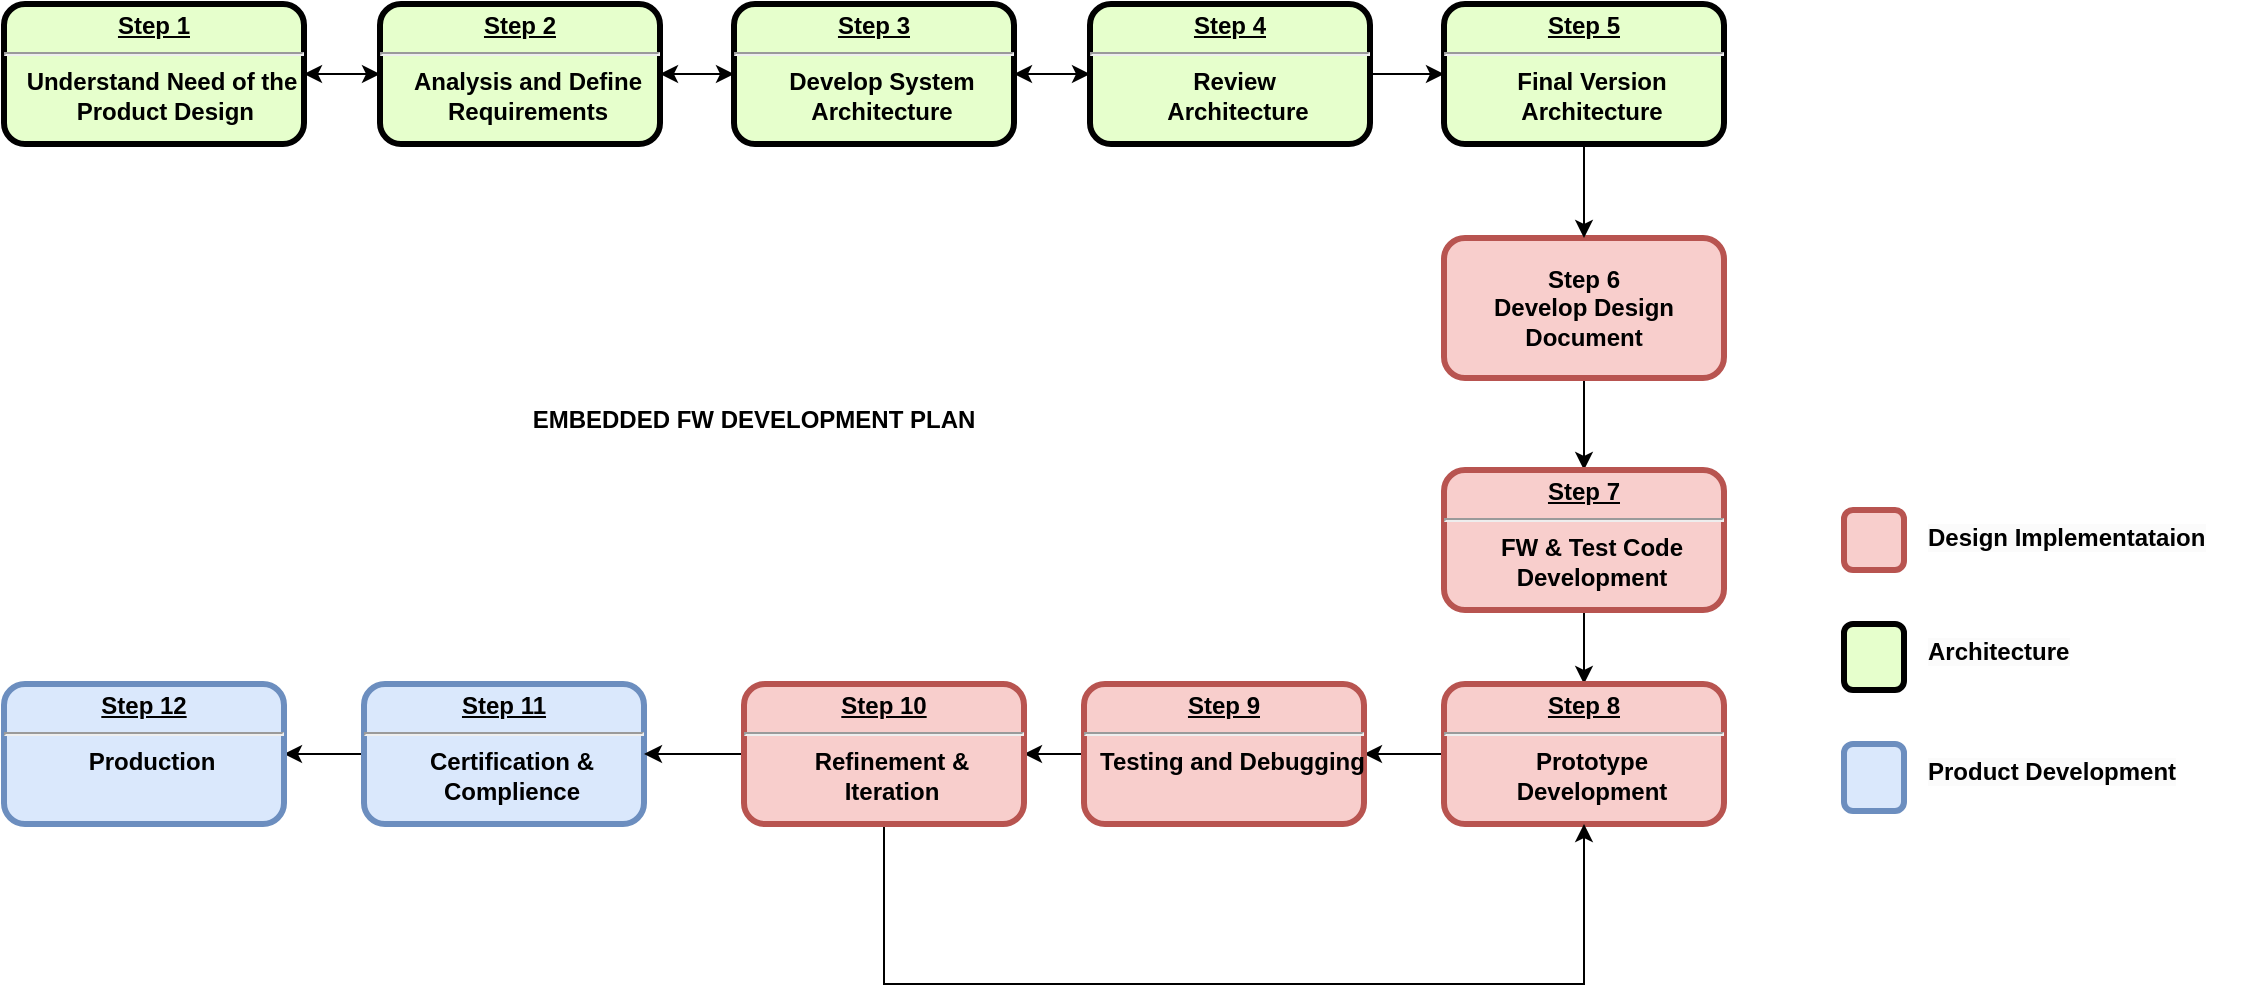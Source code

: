 <mxfile version="24.7.17">
  <diagram name="Page-1" id="c7558073-3199-34d8-9f00-42111426c3f3">
    <mxGraphModel dx="1434" dy="746" grid="1" gridSize="10" guides="1" tooltips="1" connect="1" arrows="1" fold="1" page="1" pageScale="1" pageWidth="1169" pageHeight="827" background="none" math="0" shadow="0">
      <root>
        <mxCell id="0" />
        <mxCell id="1" parent="0" />
        <mxCell id="5" value="EMBEDDED FW DEVELOPMENT PLAN" style="shape=process;whiteSpace=wrap;align=center;verticalAlign=middle;size=0.048;fontStyle=1;strokeWidth=3;strokeColor=none;" parent="1" vertex="1">
          <mxGeometry x="300" y="283" width="270" height="50" as="geometry" />
        </mxCell>
        <mxCell id="yNufRDOnbmHen4istiF0-137" style="edgeStyle=orthogonalEdgeStyle;rounded=0;orthogonalLoop=1;jettySize=auto;html=1;" edge="1" parent="1" source="8" target="yNufRDOnbmHen4istiF0-103">
          <mxGeometry relative="1" as="geometry" />
        </mxCell>
        <mxCell id="yNufRDOnbmHen4istiF0-141" style="edgeStyle=orthogonalEdgeStyle;rounded=0;orthogonalLoop=1;jettySize=auto;html=1;" edge="1" parent="1" source="8" target="yNufRDOnbmHen4istiF0-102">
          <mxGeometry relative="1" as="geometry" />
        </mxCell>
        <mxCell id="8" value="&lt;p style=&quot;margin: 0px; margin-top: 4px; text-align: center; text-decoration: underline;&quot;&gt;&lt;strong&gt;Step 2&lt;/strong&gt;&lt;/p&gt;&lt;hr&gt;&lt;p style=&quot;margin: 0px; margin-left: 8px;&quot;&gt;Analysis and Define&lt;/p&gt;&lt;p style=&quot;margin: 0px; margin-left: 8px;&quot;&gt;Requirements&lt;/p&gt;" style="verticalAlign=middle;align=center;overflow=fill;fontSize=12;fontFamily=Helvetica;html=1;rounded=1;fontStyle=1;strokeWidth=3;fillColor=#E6FFCC;flipH=0;flipV=1;direction=east;" parent="1" vertex="1">
          <mxGeometry x="248" y="100" width="140" height="70" as="geometry" />
        </mxCell>
        <mxCell id="yNufRDOnbmHen4istiF0-139" style="edgeStyle=orthogonalEdgeStyle;rounded=0;orthogonalLoop=1;jettySize=auto;html=1;" edge="1" parent="1" source="yNufRDOnbmHen4istiF0-102" target="8">
          <mxGeometry relative="1" as="geometry" />
        </mxCell>
        <mxCell id="yNufRDOnbmHen4istiF0-102" value="&lt;p style=&quot;margin: 0px; margin-top: 4px; text-align: center; text-decoration: underline;&quot;&gt;&lt;strong&gt;Step 1&lt;/strong&gt;&lt;/p&gt;&lt;hr&gt;&lt;p style=&quot;margin: 0px 0px 0px 8px;&quot;&gt;Understand Need of the&lt;/p&gt;&lt;p style=&quot;margin: 0px 0px 0px 8px;&quot;&gt;&amp;nbsp;Product Design&lt;/p&gt;" style="verticalAlign=middle;align=center;overflow=fill;fontSize=12;fontFamily=Helvetica;html=1;rounded=1;fontStyle=1;strokeWidth=3;fillColor=#E6FFCC;flipH=0;flipV=1;direction=east;" vertex="1" parent="1">
          <mxGeometry x="60" y="100" width="150" height="70" as="geometry" />
        </mxCell>
        <mxCell id="yNufRDOnbmHen4istiF0-138" style="edgeStyle=orthogonalEdgeStyle;rounded=0;orthogonalLoop=1;jettySize=auto;html=1;" edge="1" parent="1" source="yNufRDOnbmHen4istiF0-103" target="8">
          <mxGeometry relative="1" as="geometry" />
        </mxCell>
        <mxCell id="yNufRDOnbmHen4istiF0-142" style="edgeStyle=orthogonalEdgeStyle;rounded=0;orthogonalLoop=1;jettySize=auto;html=1;" edge="1" parent="1" source="yNufRDOnbmHen4istiF0-103" target="yNufRDOnbmHen4istiF0-121">
          <mxGeometry relative="1" as="geometry" />
        </mxCell>
        <mxCell id="yNufRDOnbmHen4istiF0-103" value="&lt;p style=&quot;margin: 0px; margin-top: 4px; text-align: center; text-decoration: underline;&quot;&gt;&lt;strong&gt;Step 3&lt;/strong&gt;&lt;/p&gt;&lt;hr&gt;&lt;p style=&quot;margin: 0px; margin-left: 8px;&quot;&gt;Develop System&lt;/p&gt;&lt;p style=&quot;margin: 0px; margin-left: 8px;&quot;&gt;Architecture&lt;/p&gt;" style="verticalAlign=middle;align=center;overflow=fill;fontSize=12;fontFamily=Helvetica;html=1;rounded=1;fontStyle=1;strokeWidth=3;fillColor=#E6FFCC;flipH=1;" vertex="1" parent="1">
          <mxGeometry x="425" y="100" width="140" height="70" as="geometry" />
        </mxCell>
        <mxCell id="yNufRDOnbmHen4istiF0-146" style="edgeStyle=orthogonalEdgeStyle;rounded=0;orthogonalLoop=1;jettySize=auto;html=1;entryX=0.5;entryY=0;entryDx=0;entryDy=0;" edge="1" parent="1" source="yNufRDOnbmHen4istiF0-105" target="yNufRDOnbmHen4istiF0-106">
          <mxGeometry relative="1" as="geometry" />
        </mxCell>
        <mxCell id="yNufRDOnbmHen4istiF0-105" value="Step 6&#xa;Develop Design Document" style="whiteSpace=wrap;align=center;verticalAlign=middle;fontStyle=1;strokeWidth=3;rounded=1;fillColor=#f8cecc;strokeColor=#b85450;" vertex="1" parent="1">
          <mxGeometry x="780" y="217" width="140" height="70" as="geometry" />
        </mxCell>
        <mxCell id="yNufRDOnbmHen4istiF0-147" style="edgeStyle=orthogonalEdgeStyle;rounded=0;orthogonalLoop=1;jettySize=auto;html=1;" edge="1" parent="1" source="yNufRDOnbmHen4istiF0-106" target="yNufRDOnbmHen4istiF0-107">
          <mxGeometry relative="1" as="geometry" />
        </mxCell>
        <mxCell id="yNufRDOnbmHen4istiF0-106" value="&lt;p style=&quot;margin: 0px; margin-top: 4px; text-align: center; text-decoration: underline;&quot;&gt;&lt;strong&gt;Step 7&lt;/strong&gt;&lt;/p&gt;&lt;hr&gt;&lt;p style=&quot;margin: 0px; margin-left: 8px;&quot;&gt;FW &amp;amp; Test Code&lt;/p&gt;&lt;p style=&quot;margin: 0px; margin-left: 8px;&quot;&gt;Development&lt;/p&gt;" style="verticalAlign=middle;align=center;overflow=fill;fontSize=12;fontFamily=Helvetica;html=1;rounded=1;fontStyle=1;strokeWidth=3;fillColor=#f8cecc;strokeColor=#b85450;" vertex="1" parent="1">
          <mxGeometry x="780" y="333" width="140" height="70" as="geometry" />
        </mxCell>
        <mxCell id="yNufRDOnbmHen4istiF0-148" style="edgeStyle=orthogonalEdgeStyle;rounded=0;orthogonalLoop=1;jettySize=auto;html=1;entryX=1;entryY=0.5;entryDx=0;entryDy=0;" edge="1" parent="1" source="yNufRDOnbmHen4istiF0-107" target="yNufRDOnbmHen4istiF0-112">
          <mxGeometry relative="1" as="geometry" />
        </mxCell>
        <mxCell id="yNufRDOnbmHen4istiF0-107" value="&lt;p style=&quot;margin: 0px; margin-top: 4px; text-align: center; text-decoration: underline;&quot;&gt;&lt;strong&gt;Step 8&lt;/strong&gt;&lt;/p&gt;&lt;hr&gt;&lt;p style=&quot;margin: 0px; margin-left: 8px;&quot;&gt;Prototype&lt;/p&gt;&lt;p style=&quot;margin: 0px; margin-left: 8px;&quot;&gt;Development&lt;/p&gt;" style="verticalAlign=middle;align=center;overflow=fill;fontSize=12;fontFamily=Helvetica;html=1;rounded=1;fontStyle=1;strokeWidth=3;fillColor=#f8cecc;strokeColor=#b85450;" vertex="1" parent="1">
          <mxGeometry x="780" y="440" width="140" height="70" as="geometry" />
        </mxCell>
        <mxCell id="yNufRDOnbmHen4istiF0-155" style="edgeStyle=orthogonalEdgeStyle;rounded=0;orthogonalLoop=1;jettySize=auto;html=1;entryX=1;entryY=0.5;entryDx=0;entryDy=0;" edge="1" parent="1" source="yNufRDOnbmHen4istiF0-112" target="yNufRDOnbmHen4istiF0-150">
          <mxGeometry relative="1" as="geometry" />
        </mxCell>
        <mxCell id="yNufRDOnbmHen4istiF0-112" value="&lt;p style=&quot;margin: 0px; margin-top: 4px; text-align: center; text-decoration: underline;&quot;&gt;&lt;strong&gt;Step 9&lt;/strong&gt;&lt;/p&gt;&lt;hr&gt;&lt;p style=&quot;margin: 0px; margin-left: 8px;&quot;&gt;&lt;span style=&quot;color: rgba(0, 0, 0, 0); font-family: monospace; font-size: 0px; font-weight: 400; text-align: start;&quot;&gt;%3CmxGraphModel%3E%3Croot%3E%3CmxCell%20id%3D%220%22%2F%3E%3CmxCell%20id%3D%221%22%20parent%3D%220%22%2F%3E%3CmxCell%20id%3D%222%22%20value%3D%22%26lt%3Bp%20style%3D%26quot%3Bmargin%3A%200px%3B%20margin-top%3A%204px%3B%20text-align%3A%20center%3B%20text-decoration%3A%20underline%3B%26quot%3B%26gt%3B%26lt%3Bstrong%26gt%3BStep%205%26lt%3B%2Fstrong%26gt%3B%26lt%3B%2Fp%26gt%3B%26lt%3Bhr%26gt%3B%26lt%3Bp%20style%3D%26quot%3Bmargin%3A%200px%3B%20margin-left%3A%208px%3B%26quot%3B%26gt%3BPrototype%26lt%3B%2Fp%26gt%3B%26lt%3Bp%20style%3D%26quot%3Bmargin%3A%200px%3B%20margin-left%3A%208px%3B%26quot%3B%26gt%3BDevelopmenrt%26lt%3B%2Fp%26gt%3B%22%20style%3D%22verticalAlign%3Dmiddle%3Balign%3Dcenter%3Boverflow%3Dfill%3BfontSize%3D12%3BfontFamily%3DHelvetica%3Bhtml%3D1%3Brounded%3D1%3BfontStyle%3D1%3BstrokeWidth%3D3%3BfillColor%3D%23E6FFCC%22%20vertex%3D%221%22%20parent%3D%221%22%3E%3CmxGeometry%20x%3D%22585%22%20y%3D%22360%22%20width%3D%22140%22%20height%3D%2270%22%20as%3D%22geometry%22%2F%3E%3C%2FmxCell%3E%3C%2Froot%3E%3C%2FmxGraphModel%3E&lt;/span&gt;&lt;span style=&quot;background-color: initial;&quot;&gt;Testing and Debugging&lt;/span&gt;&lt;span style=&quot;background-color: initial; color: rgba(0, 0, 0, 0); font-family: monospace; font-size: 0px; font-weight: 400; text-align: start;&quot;&gt;%3CmxGraphModel%3E%3Croot%3E%3CmxCell%20id%3D%220%22%2F%3E%3CmxCell%20id%3D%221%22%20parent%3D%220%22%2F%3E%3CmxCell%20id%3D%222%22%20value%3D%22%26lt%3Bp%20style%3D%26quot%3Bmargin%3A%200px%3B%20margin-top%3A%204px%3B%20text-align%3A%20center%3B%20text-decoration%3A%20underline%3B%26quot%3B%26gt%3B%26lt%3Bstrong%26gt%3BStep%205%26lt%3B%2Fstrong%26gt%3B%26lt%3B%2Fp%26gt%3B%26lt%3Bhr%26gt%3B%26lt%3Bp%20style%3D%26quot%3Bmargin%3A%200px%3B%20margin-left%3A%208px%3B%26quot%3B%26gt%3BPrototype%26lt%3B%2Fp%26gt%3B%26lt%3Bp%20style%3D%26quot%3Bmargin%3A%200px%3B%20margin-left%3A%208px%3B%26quot%3B%26gt%3BDevelopmenrt%26lt%3B%2Fp%26gt%3B%22%20style%3D%22verticalAlign%3Dmiddle%3Balign%3Dcenter%3Boverflow%3Dfill%3BfontSize%3D12%3BfontFamily%3DHelvetica%3Bhtml%3D1%3Brounded%3D1%3BfontStyle%3D1%3BstrokeWidth%3D3%3BfillColor%3D%23E6FFCC%22%20vertex%3D%221%22%20parent%3D%221%22%3E%3CmxGeometry%20x%3D%22585%22%20y%3D%22360%22%20width%3D%22140%22%20height%3D%2270%22%20as%3D%22geometry%22%2F%3E%3C%2FmxCell%3E%3C%2Froot%3E%3C%2FmxGraphModel%3E&lt;/span&gt;&lt;/p&gt;" style="verticalAlign=middle;align=center;overflow=fill;fontSize=12;fontFamily=Helvetica;html=1;rounded=1;fontStyle=1;strokeWidth=3;fillColor=#f8cecc;strokeColor=#b85450;" vertex="1" parent="1">
          <mxGeometry x="600" y="440" width="140" height="70" as="geometry" />
        </mxCell>
        <mxCell id="yNufRDOnbmHen4istiF0-154" style="edgeStyle=orthogonalEdgeStyle;rounded=0;orthogonalLoop=1;jettySize=auto;html=1;entryX=1;entryY=0.5;entryDx=0;entryDy=0;" edge="1" parent="1" source="yNufRDOnbmHen4istiF0-113" target="yNufRDOnbmHen4istiF0-117">
          <mxGeometry relative="1" as="geometry" />
        </mxCell>
        <mxCell id="yNufRDOnbmHen4istiF0-113" value="&lt;p style=&quot;margin: 0px; margin-top: 4px; text-align: center; text-decoration: underline;&quot;&gt;&lt;strong&gt;Step 11&lt;/strong&gt;&lt;/p&gt;&lt;hr&gt;&lt;p style=&quot;margin: 0px; margin-left: 8px;&quot;&gt;&lt;span style=&quot;color: rgba(0, 0, 0, 0); font-family: monospace; font-size: 0px; font-weight: 400; text-align: start;&quot;&gt;%3CmxGraphModel%3E%3Croot%3E%3CmxCell%20id%3D%220%22%2F%3E%3CmxCell%20id%3D%221%22%20parent%3D%220%22%2F%3E%3CmxCell%20id%3D%222%22%20value%3D%22%26lt%3Bp%20style%3D%26quot%3Bmargin%3A%200px%3B%20margin-top%3A%204px%3B%20text-align%3A%20center%3B%20text-decoration%3A%20underline%3B%26quot%3B%26gt%3B%26lt%3Bstrong%26gt%3BStep%205%26lt%3B%2Fstrong%26gt%3B%26lt%3B%2Fp%26gt%3B%26lt%3Bhr%26gt%3B%26lt%3Bp%20style%3D%26quot%3Bmargin%3A%200px%3B%20margin-left%3A%208px%3B%26quot%3B%26gt%3BPrototype%26lt%3B%2Fp%26gt%3B%26lt%3Bp%20style%3D%26quot%3Bmargin%3A%200px%3B%20margin-left%3A%208px%3B%26quot%3B%26gt%3BDevelopmenrt%26lt%3B%2Fp%26gt%3B%22%20style%3D%22verticalAlign%3Dmiddle%3Balign%3Dcenter%3Boverflow%3Dfill%3BfontSize%3D12%3BfontFamily%3DHelvetica%3Bhtml%3D1%3Brounded%3D1%3BfontStyle%3D1%3BstrokeWidth%3D3%3BfillColor%3D%23E6FFCC%22%20vertex%3D%221%22%20parent%3D%221%22%3E%3CmxGeometry%20x%3D%22585%22%20y%3D%22360%22%20width%3D%22140%22%20height%3D%2270%22%20as%3D%22geometry%22%2F%3E%3C%2FmxCell%3E%3C%2Froot%3E%3C%2FmxGraphModel%3E&lt;/span&gt;&lt;span style=&quot;background-color: initial;&quot;&gt;Certification &amp;amp;&lt;/span&gt;&lt;/p&gt;&lt;p style=&quot;margin: 0px; margin-left: 8px;&quot;&gt;&lt;span style=&quot;background-color: initial;&quot;&gt;Complience&lt;/span&gt;&lt;/p&gt;&lt;p style=&quot;margin: 0px; margin-left: 8px;&quot;&gt;&lt;span style=&quot;background-color: initial; color: rgba(0, 0, 0, 0); font-family: monospace; font-size: 0px; font-weight: 400; text-align: start;&quot;&gt;Co%3CmxGraphModel%3E%3Croot%3E%3CmxCell%20id%3D%220%22%2F%3E%3CmxCell%20id%3D%221%22%20parent%3D%220%22%2F%3E%3CmxCell%20id%3D%222%22%20value%3D%22%26lt%3Bp%20style%3D%26quot%3Bmargin%3A%200px%3B%20margin-top%3A%204px%3B%20text-align%3A%20center%3B%20text-decoration%3A%20underline%3B%26quot%3B%26gt%3B%26lt%3Bstrong%26gt%3BStep%205%26lt%3B%2Fstrong%26gt%3B%26lt%3B%2Fp%26gt%3B%26lt%3Bhr%26gt%3B%26lt%3Bp%20style%3D%26quot%3Bmargin%3A%200px%3B%20margin-left%3A%208px%3B%26quot%3B%26gt%3BPrototype%26lt%3B%2Fp%26gt%3B%26lt%3Bp%20style%3D%26quot%3Bmargin%3A%200px%3B%20margin-left%3A%208px%3B%26quot%3B%26gt%3BDevelopmenrt%26lt%3B%2Fp%26gt%3B%22%20style%3D%22verticalAlign%3Dmiddle%3Balign%3Dcenter%3Boverflow%3Dfill%3BfontSize%3D12%3BfontFamily%3DHelvetica%3Bhtml%3D1%3Brounded%3D1%3BfontStyle%3D1%3BstrokeWidth%3D3%3BfillColor%3D%23E6FFCC%22%20vertex%3D%221%22%20parent%3D%221%22%3E%3CmxGeometry%20x%3D%22585%22%20y%3D%22360%22%20width%3D%22140%22%20height%3D%2270%22%20as%3D%22geometry%22%2F%3E%3C%2FmxCell%3E%3C%2Froot%3E%3C%2FmxGraphModel%3E&lt;/span&gt;&lt;/p&gt;" style="verticalAlign=middle;align=center;overflow=fill;fontSize=12;fontFamily=Helvetica;html=1;rounded=1;fontStyle=1;strokeWidth=3;fillColor=#dae8fc;strokeColor=#6c8ebf;" vertex="1" parent="1">
          <mxGeometry x="240" y="440" width="140" height="70" as="geometry" />
        </mxCell>
        <mxCell id="yNufRDOnbmHen4istiF0-117" value="&lt;p style=&quot;margin: 0px; margin-top: 4px; text-align: center; text-decoration: underline;&quot;&gt;&lt;strong&gt;Step 12&lt;/strong&gt;&lt;/p&gt;&lt;hr&gt;&lt;p style=&quot;margin: 0px; margin-left: 8px;&quot;&gt;Production&lt;/p&gt;" style="verticalAlign=middle;align=center;overflow=fill;fontSize=12;fontFamily=Helvetica;html=1;rounded=1;fontStyle=1;strokeWidth=3;fillColor=#dae8fc;strokeColor=#6c8ebf;" vertex="1" parent="1">
          <mxGeometry x="60" y="440" width="140" height="70" as="geometry" />
        </mxCell>
        <mxCell id="yNufRDOnbmHen4istiF0-143" style="edgeStyle=orthogonalEdgeStyle;rounded=0;orthogonalLoop=1;jettySize=auto;html=1;" edge="1" parent="1" source="yNufRDOnbmHen4istiF0-121" target="yNufRDOnbmHen4istiF0-103">
          <mxGeometry relative="1" as="geometry" />
        </mxCell>
        <mxCell id="yNufRDOnbmHen4istiF0-144" style="edgeStyle=orthogonalEdgeStyle;rounded=0;orthogonalLoop=1;jettySize=auto;html=1;" edge="1" parent="1" source="yNufRDOnbmHen4istiF0-121" target="yNufRDOnbmHen4istiF0-122">
          <mxGeometry relative="1" as="geometry" />
        </mxCell>
        <mxCell id="yNufRDOnbmHen4istiF0-121" value="&lt;p style=&quot;margin: 0px; margin-top: 4px; text-align: center; text-decoration: underline;&quot;&gt;&lt;strong&gt;Step 4&lt;/strong&gt;&lt;/p&gt;&lt;hr&gt;&lt;p style=&quot;margin: 0px; margin-left: 8px;&quot;&gt;Review&amp;nbsp;&lt;/p&gt;&lt;p style=&quot;margin: 0px; margin-left: 8px;&quot;&gt;Architecture&lt;/p&gt;" style="verticalAlign=middle;align=center;overflow=fill;fontSize=12;fontFamily=Helvetica;html=1;rounded=1;fontStyle=1;strokeWidth=3;fillColor=#E6FFCC;flipH=1;" vertex="1" parent="1">
          <mxGeometry x="603" y="100" width="140" height="70" as="geometry" />
        </mxCell>
        <mxCell id="yNufRDOnbmHen4istiF0-145" style="edgeStyle=orthogonalEdgeStyle;rounded=0;orthogonalLoop=1;jettySize=auto;html=1;" edge="1" parent="1" source="yNufRDOnbmHen4istiF0-122" target="yNufRDOnbmHen4istiF0-105">
          <mxGeometry relative="1" as="geometry" />
        </mxCell>
        <mxCell id="yNufRDOnbmHen4istiF0-122" value="&lt;p style=&quot;margin: 0px; margin-top: 4px; text-align: center; text-decoration: underline;&quot;&gt;&lt;strong&gt;Step 5&lt;/strong&gt;&lt;/p&gt;&lt;hr&gt;&lt;p style=&quot;margin: 0px; margin-left: 8px;&quot;&gt;Final Version&lt;/p&gt;&lt;p style=&quot;margin: 0px; margin-left: 8px;&quot;&gt;Architecture&lt;/p&gt;" style="verticalAlign=middle;align=center;overflow=fill;fontSize=12;fontFamily=Helvetica;html=1;rounded=1;fontStyle=1;strokeWidth=3;fillColor=#E6FFCC;flipH=1;" vertex="1" parent="1">
          <mxGeometry x="780" y="100" width="140" height="70" as="geometry" />
        </mxCell>
        <mxCell id="yNufRDOnbmHen4istiF0-151" style="edgeStyle=orthogonalEdgeStyle;rounded=0;orthogonalLoop=1;jettySize=auto;html=1;exitX=0.5;exitY=1;exitDx=0;exitDy=0;entryX=0.5;entryY=1;entryDx=0;entryDy=0;" edge="1" parent="1" source="yNufRDOnbmHen4istiF0-150" target="yNufRDOnbmHen4istiF0-107">
          <mxGeometry relative="1" as="geometry">
            <mxPoint x="570" y="560" as="sourcePoint" />
            <mxPoint x="800" y="630" as="targetPoint" />
            <Array as="points">
              <mxPoint x="500" y="590" />
              <mxPoint x="850" y="590" />
            </Array>
          </mxGeometry>
        </mxCell>
        <mxCell id="yNufRDOnbmHen4istiF0-153" style="edgeStyle=orthogonalEdgeStyle;rounded=0;orthogonalLoop=1;jettySize=auto;html=1;entryX=1;entryY=0.5;entryDx=0;entryDy=0;" edge="1" parent="1" source="yNufRDOnbmHen4istiF0-150" target="yNufRDOnbmHen4istiF0-113">
          <mxGeometry relative="1" as="geometry" />
        </mxCell>
        <mxCell id="yNufRDOnbmHen4istiF0-150" value="&lt;p style=&quot;margin: 0px; margin-top: 4px; text-align: center; text-decoration: underline;&quot;&gt;&lt;strong&gt;Step 10&lt;/strong&gt;&lt;/p&gt;&lt;hr&gt;&lt;p style=&quot;margin: 0px; margin-left: 8px;&quot;&gt;Refinement &amp;amp;&lt;/p&gt;&lt;p style=&quot;margin: 0px; margin-left: 8px;&quot;&gt;Iteration&lt;/p&gt;" style="verticalAlign=middle;align=center;overflow=fill;fontSize=12;fontFamily=Helvetica;html=1;rounded=1;fontStyle=1;strokeWidth=3;flipH=1;fillColor=#f8cecc;strokeColor=#b85450;" vertex="1" parent="1">
          <mxGeometry x="430" y="440" width="140" height="70" as="geometry" />
        </mxCell>
        <mxCell id="yNufRDOnbmHen4istiF0-157" value="" style="whiteSpace=wrap;align=center;verticalAlign=middle;fontStyle=1;strokeWidth=3;rounded=1;fillColor=#f8cecc;strokeColor=#b85450;" vertex="1" parent="1">
          <mxGeometry x="980" y="353" width="30" height="30" as="geometry" />
        </mxCell>
        <mxCell id="yNufRDOnbmHen4istiF0-159" value="" style="whiteSpace=wrap;align=center;verticalAlign=middle;fontStyle=1;strokeWidth=3;rounded=1;fillColor=#dae8fc;strokeColor=#6c8ebf;" vertex="1" parent="1">
          <mxGeometry x="980" y="470" width="30" height="33.5" as="geometry" />
        </mxCell>
        <mxCell id="yNufRDOnbmHen4istiF0-160" value="" style="whiteSpace=wrap;align=center;verticalAlign=middle;fontStyle=1;strokeWidth=3;rounded=1;fillColor=#E6FFCC;strokeColor=#000000;" vertex="1" parent="1">
          <mxGeometry x="980" y="410" width="30" height="33" as="geometry" />
        </mxCell>
        <mxCell id="yNufRDOnbmHen4istiF0-161" value="&lt;span style=&quot;color: rgb(0, 0, 0); font-family: Helvetica; font-size: 12px; font-style: normal; font-variant-ligatures: normal; font-variant-caps: normal; font-weight: 700; letter-spacing: normal; orphans: 2; text-align: center; text-indent: 0px; text-transform: none; widows: 2; word-spacing: 0px; -webkit-text-stroke-width: 0px; white-space: normal; background-color: rgb(251, 251, 251); text-decoration-thickness: initial; text-decoration-style: initial; text-decoration-color: initial; display: inline !important; float: none;&quot;&gt;Architecture&lt;/span&gt;" style="text;whiteSpace=wrap;html=1;" vertex="1" parent="1">
          <mxGeometry x="1020" y="410" width="100" height="40" as="geometry" />
        </mxCell>
        <mxCell id="yNufRDOnbmHen4istiF0-162" value="&lt;span style=&quot;color: rgb(0, 0, 0); font-family: Helvetica; font-size: 12px; font-style: normal; font-variant-ligatures: normal; font-variant-caps: normal; font-weight: 700; letter-spacing: normal; orphans: 2; text-align: center; text-indent: 0px; text-transform: none; widows: 2; word-spacing: 0px; -webkit-text-stroke-width: 0px; white-space: normal; background-color: rgb(251, 251, 251); text-decoration-thickness: initial; text-decoration-style: initial; text-decoration-color: initial; display: inline !important; float: none;&quot;&gt;Design Implementataion&lt;/span&gt;" style="text;whiteSpace=wrap;html=1;" vertex="1" parent="1">
          <mxGeometry x="1020" y="353" width="170" height="40" as="geometry" />
        </mxCell>
        <mxCell id="yNufRDOnbmHen4istiF0-163" value="&lt;span style=&quot;color: rgb(0, 0, 0); font-family: Helvetica; font-size: 12px; font-style: normal; font-variant-ligatures: normal; font-variant-caps: normal; font-weight: 700; letter-spacing: normal; orphans: 2; text-align: center; text-indent: 0px; text-transform: none; widows: 2; word-spacing: 0px; -webkit-text-stroke-width: 0px; white-space: normal; background-color: rgb(251, 251, 251); text-decoration-thickness: initial; text-decoration-style: initial; text-decoration-color: initial; display: inline !important; float: none;&quot;&gt;Product Development&lt;/span&gt;" style="text;whiteSpace=wrap;html=1;" vertex="1" parent="1">
          <mxGeometry x="1020" y="470" width="160" height="40" as="geometry" />
        </mxCell>
      </root>
    </mxGraphModel>
  </diagram>
</mxfile>

